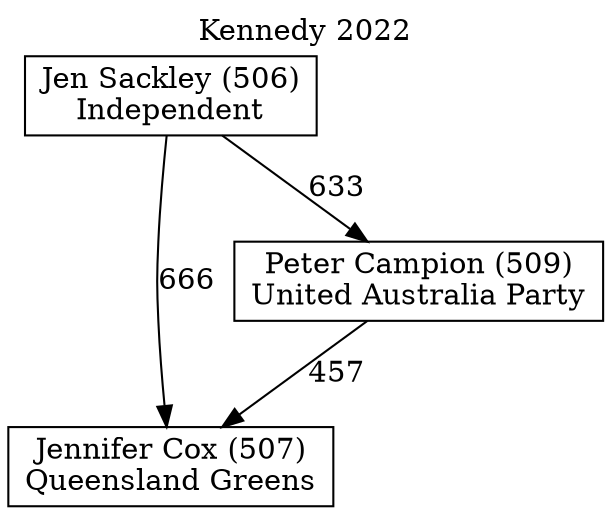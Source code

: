 // House preference flow
digraph "Jennifer Cox (507)_Kennedy_2022" {
	graph [label="Kennedy 2022" labelloc=t mclimit=10]
	node [shape=box]
	"Jennifer Cox (507)" [label="Jennifer Cox (507)
Queensland Greens"]
	"Jen Sackley (506)" [label="Jen Sackley (506)
Independent"]
	"Peter Campion (509)" [label="Peter Campion (509)
United Australia Party"]
	"Jen Sackley (506)" -> "Peter Campion (509)" [label=633]
	"Jen Sackley (506)" -> "Jennifer Cox (507)" [label=666]
	"Peter Campion (509)" -> "Jennifer Cox (507)" [label=457]
}
